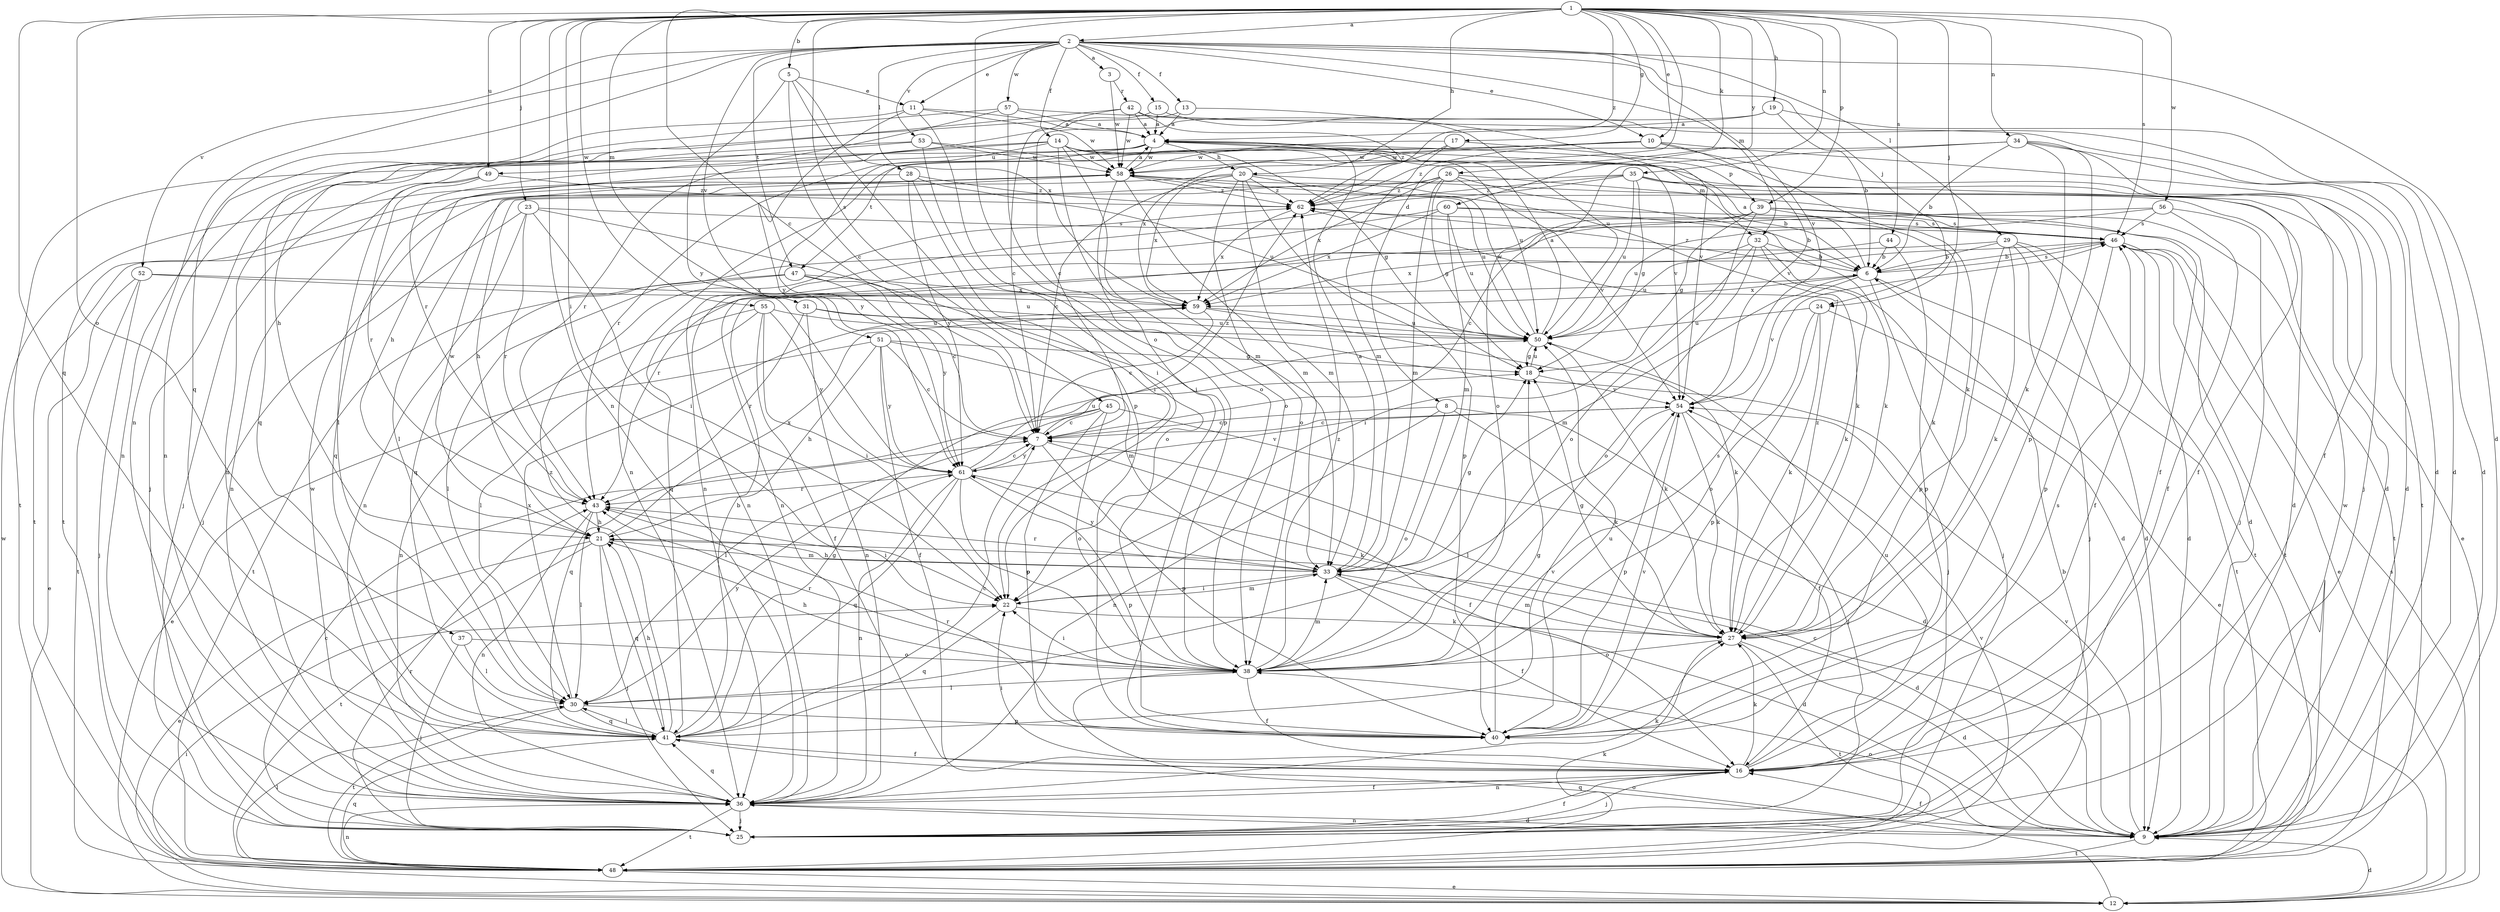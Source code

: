strict digraph  {
	1 -> 2 [label=a];
	2 -> 3 [label=a];
	6 -> 4 [label=a];
	11 -> 4 [label=a];
	13 -> 4 [label=a];
	15 -> 4 [label=a];
	19 -> 4 [label=a];
	33 -> 4 [label=a];
	42 -> 4 [label=a];
	50 -> 4 [label=a];
	57 -> 4 [label=a];
	58 -> 4 [label=a];
	1 -> 5 [label=b];
	19 -> 6 [label=b];
	29 -> 6 [label=b];
	32 -> 6 [label=b];
	34 -> 6 [label=b];
	35 -> 6 [label=b];
	41 -> 6 [label=b];
	44 -> 6 [label=b];
	46 -> 6 [label=b];
	48 -> 6 [label=b];
	60 -> 6 [label=b];
	1 -> 7 [label=c];
	5 -> 7 [label=c];
	8 -> 7 [label=c];
	9 -> 7 [label=c];
	15 -> 7 [label=c];
	19 -> 7 [label=c];
	20 -> 7 [label=c];
	25 -> 7 [label=c];
	39 -> 7 [label=c];
	41 -> 7 [label=c];
	45 -> 7 [label=c];
	47 -> 7 [label=c];
	51 -> 7 [label=c];
	54 -> 7 [label=c];
	59 -> 7 [label=c];
	61 -> 7 [label=c];
	1 -> 8 [label=d];
	2 -> 9 [label=d];
	12 -> 9 [label=d];
	14 -> 9 [label=d];
	19 -> 9 [label=d];
	20 -> 9 [label=d];
	21 -> 9 [label=d];
	27 -> 9 [label=d];
	29 -> 9 [label=d];
	32 -> 9 [label=d];
	33 -> 9 [label=d];
	34 -> 9 [label=d];
	36 -> 9 [label=d];
	39 -> 9 [label=d];
	42 -> 9 [label=d];
	45 -> 9 [label=d];
	46 -> 9 [label=d];
	57 -> 9 [label=d];
	1 -> 10 [label=e];
	2 -> 10 [label=e];
	2 -> 11 [label=e];
	5 -> 11 [label=e];
	21 -> 12 [label=e];
	24 -> 12 [label=e];
	35 -> 12 [label=e];
	46 -> 12 [label=e];
	48 -> 12 [label=e];
	51 -> 12 [label=e];
	52 -> 12 [label=e];
	2 -> 13 [label=f];
	2 -> 14 [label=f];
	2 -> 15 [label=f];
	7 -> 16 [label=f];
	8 -> 16 [label=f];
	9 -> 16 [label=f];
	25 -> 16 [label=f];
	26 -> 16 [label=f];
	33 -> 16 [label=f];
	34 -> 16 [label=f];
	35 -> 16 [label=f];
	36 -> 16 [label=f];
	38 -> 16 [label=f];
	41 -> 16 [label=f];
	46 -> 16 [label=f];
	51 -> 16 [label=f];
	55 -> 16 [label=f];
	56 -> 16 [label=f];
	1 -> 17 [label=g];
	14 -> 18 [label=g];
	26 -> 18 [label=g];
	27 -> 18 [label=g];
	33 -> 18 [label=g];
	35 -> 18 [label=g];
	39 -> 18 [label=g];
	40 -> 18 [label=g];
	41 -> 18 [label=g];
	50 -> 18 [label=g];
	51 -> 18 [label=g];
	1 -> 19 [label=h];
	1 -> 20 [label=h];
	4 -> 20 [label=h];
	14 -> 21 [label=h];
	33 -> 21 [label=h];
	35 -> 21 [label=h];
	38 -> 21 [label=h];
	41 -> 21 [label=h];
	42 -> 21 [label=h];
	43 -> 21 [label=h];
	51 -> 21 [label=h];
	1 -> 22 [label=i];
	12 -> 22 [label=i];
	16 -> 22 [label=i];
	23 -> 22 [label=i];
	28 -> 22 [label=i];
	32 -> 22 [label=i];
	33 -> 22 [label=i];
	38 -> 22 [label=i];
	43 -> 22 [label=i];
	53 -> 22 [label=i];
	55 -> 22 [label=i];
	58 -> 22 [label=i];
	1 -> 23 [label=j];
	1 -> 24 [label=j];
	2 -> 24 [label=j];
	6 -> 25 [label=j];
	10 -> 25 [label=j];
	16 -> 25 [label=j];
	21 -> 25 [label=j];
	23 -> 25 [label=j];
	29 -> 25 [label=j];
	31 -> 25 [label=j];
	36 -> 25 [label=j];
	37 -> 25 [label=j];
	49 -> 25 [label=j];
	52 -> 25 [label=j];
	53 -> 25 [label=j];
	54 -> 25 [label=j];
	56 -> 25 [label=j];
	1 -> 26 [label=k];
	8 -> 27 [label=k];
	16 -> 27 [label=k];
	17 -> 27 [label=k];
	20 -> 27 [label=k];
	22 -> 27 [label=k];
	24 -> 27 [label=k];
	26 -> 27 [label=k];
	29 -> 27 [label=k];
	32 -> 27 [label=k];
	34 -> 27 [label=k];
	36 -> 27 [label=k];
	39 -> 27 [label=k];
	48 -> 27 [label=k];
	50 -> 27 [label=k];
	54 -> 27 [label=k];
	59 -> 27 [label=k];
	61 -> 27 [label=k];
	2 -> 28 [label=l];
	2 -> 29 [label=l];
	14 -> 30 [label=l];
	26 -> 30 [label=l];
	37 -> 30 [label=l];
	38 -> 30 [label=l];
	41 -> 30 [label=l];
	43 -> 30 [label=l];
	45 -> 30 [label=l];
	47 -> 30 [label=l];
	48 -> 30 [label=l];
	54 -> 30 [label=l];
	55 -> 30 [label=l];
	1 -> 31 [label=m];
	2 -> 32 [label=m];
	4 -> 32 [label=m];
	6 -> 33 [label=m];
	14 -> 33 [label=m];
	17 -> 33 [label=m];
	20 -> 33 [label=m];
	21 -> 33 [label=m];
	22 -> 33 [label=m];
	26 -> 33 [label=m];
	27 -> 33 [label=m];
	38 -> 33 [label=m];
	51 -> 33 [label=m];
	58 -> 33 [label=m];
	60 -> 33 [label=m];
	1 -> 34 [label=n];
	1 -> 35 [label=n];
	1 -> 36 [label=n];
	2 -> 36 [label=n];
	8 -> 36 [label=n];
	9 -> 36 [label=n];
	10 -> 36 [label=n];
	11 -> 36 [label=n];
	13 -> 36 [label=n];
	16 -> 36 [label=n];
	23 -> 36 [label=n];
	31 -> 36 [label=n];
	35 -> 36 [label=n];
	39 -> 36 [label=n];
	43 -> 36 [label=n];
	48 -> 36 [label=n];
	49 -> 36 [label=n];
	53 -> 36 [label=n];
	55 -> 36 [label=n];
	56 -> 36 [label=n];
	61 -> 36 [label=n];
	1 -> 37 [label=o];
	1 -> 38 [label=o];
	8 -> 38 [label=o];
	9 -> 38 [label=o];
	12 -> 38 [label=o];
	14 -> 38 [label=o];
	20 -> 38 [label=o];
	23 -> 38 [label=o];
	24 -> 38 [label=o];
	27 -> 38 [label=o];
	32 -> 38 [label=o];
	34 -> 38 [label=o];
	37 -> 38 [label=o];
	39 -> 38 [label=o];
	45 -> 38 [label=o];
	57 -> 38 [label=o];
	61 -> 38 [label=o];
	1 -> 39 [label=p];
	4 -> 39 [label=p];
	5 -> 40 [label=p];
	7 -> 40 [label=p];
	11 -> 40 [label=p];
	20 -> 40 [label=p];
	24 -> 40 [label=p];
	29 -> 40 [label=p];
	30 -> 40 [label=p];
	34 -> 40 [label=p];
	44 -> 40 [label=p];
	45 -> 40 [label=p];
	46 -> 40 [label=p];
	54 -> 40 [label=p];
	61 -> 40 [label=p];
	1 -> 41 [label=q];
	2 -> 41 [label=q];
	9 -> 41 [label=q];
	21 -> 41 [label=q];
	22 -> 41 [label=q];
	28 -> 41 [label=q];
	30 -> 41 [label=q];
	36 -> 41 [label=q];
	45 -> 41 [label=q];
	46 -> 41 [label=q];
	48 -> 41 [label=q];
	57 -> 41 [label=q];
	60 -> 41 [label=q];
	61 -> 41 [label=q];
	3 -> 42 [label=r];
	10 -> 43 [label=r];
	23 -> 43 [label=r];
	25 -> 43 [label=r];
	29 -> 43 [label=r];
	31 -> 43 [label=r];
	33 -> 43 [label=r];
	38 -> 43 [label=r];
	40 -> 43 [label=r];
	42 -> 43 [label=r];
	49 -> 43 [label=r];
	57 -> 43 [label=r];
	61 -> 43 [label=r];
	1 -> 44 [label=s];
	1 -> 45 [label=s];
	1 -> 46 [label=s];
	6 -> 46 [label=s];
	12 -> 46 [label=s];
	16 -> 46 [label=s];
	23 -> 46 [label=s];
	38 -> 46 [label=s];
	39 -> 46 [label=s];
	56 -> 46 [label=s];
	60 -> 46 [label=s];
	62 -> 46 [label=s];
	2 -> 47 [label=t];
	4 -> 47 [label=t];
	4 -> 48 [label=t];
	6 -> 48 [label=t];
	9 -> 48 [label=t];
	10 -> 48 [label=t];
	20 -> 48 [label=t];
	21 -> 48 [label=t];
	27 -> 48 [label=t];
	29 -> 48 [label=t];
	30 -> 48 [label=t];
	36 -> 48 [label=t];
	39 -> 48 [label=t];
	46 -> 48 [label=t];
	47 -> 48 [label=t];
	52 -> 48 [label=t];
	58 -> 48 [label=t];
	1 -> 49 [label=u];
	4 -> 49 [label=u];
	14 -> 50 [label=u];
	15 -> 50 [label=u];
	16 -> 50 [label=u];
	18 -> 50 [label=u];
	24 -> 50 [label=u];
	28 -> 50 [label=u];
	31 -> 50 [label=u];
	32 -> 50 [label=u];
	35 -> 50 [label=u];
	40 -> 50 [label=u];
	52 -> 50 [label=u];
	55 -> 50 [label=u];
	56 -> 50 [label=u];
	58 -> 50 [label=u];
	59 -> 50 [label=u];
	60 -> 50 [label=u];
	61 -> 50 [label=u];
	2 -> 51 [label=v];
	2 -> 52 [label=v];
	2 -> 53 [label=v];
	2 -> 54 [label=v];
	6 -> 54 [label=v];
	9 -> 54 [label=v];
	10 -> 54 [label=v];
	13 -> 54 [label=v];
	18 -> 54 [label=v];
	26 -> 54 [label=v];
	40 -> 54 [label=v];
	41 -> 54 [label=v];
	48 -> 54 [label=v];
	53 -> 54 [label=v];
	61 -> 54 [label=v];
	1 -> 55 [label=w];
	1 -> 56 [label=w];
	2 -> 57 [label=w];
	3 -> 58 [label=w];
	4 -> 58 [label=w];
	9 -> 58 [label=w];
	10 -> 58 [label=w];
	11 -> 58 [label=w];
	12 -> 58 [label=w];
	14 -> 58 [label=w];
	17 -> 58 [label=w];
	21 -> 58 [label=w];
	34 -> 58 [label=w];
	36 -> 58 [label=w];
	42 -> 58 [label=w];
	50 -> 58 [label=w];
	53 -> 58 [label=w];
	5 -> 59 [label=x];
	6 -> 59 [label=x];
	17 -> 59 [label=x];
	20 -> 59 [label=x];
	21 -> 59 [label=x];
	26 -> 59 [label=x];
	30 -> 59 [label=x];
	44 -> 59 [label=x];
	47 -> 59 [label=x];
	52 -> 59 [label=x];
	60 -> 59 [label=x];
	62 -> 59 [label=x];
	1 -> 60 [label=y];
	5 -> 61 [label=y];
	7 -> 61 [label=y];
	11 -> 61 [label=y];
	14 -> 61 [label=y];
	28 -> 61 [label=y];
	30 -> 61 [label=y];
	33 -> 61 [label=y];
	47 -> 61 [label=y];
	51 -> 61 [label=y];
	55 -> 61 [label=y];
	1 -> 62 [label=z];
	6 -> 62 [label=z];
	7 -> 62 [label=z];
	10 -> 62 [label=z];
	20 -> 62 [label=z];
	26 -> 62 [label=z];
	27 -> 62 [label=z];
	28 -> 62 [label=z];
	35 -> 62 [label=z];
	38 -> 62 [label=z];
	41 -> 62 [label=z];
	42 -> 62 [label=z];
	49 -> 62 [label=z];
	58 -> 62 [label=z];
}
